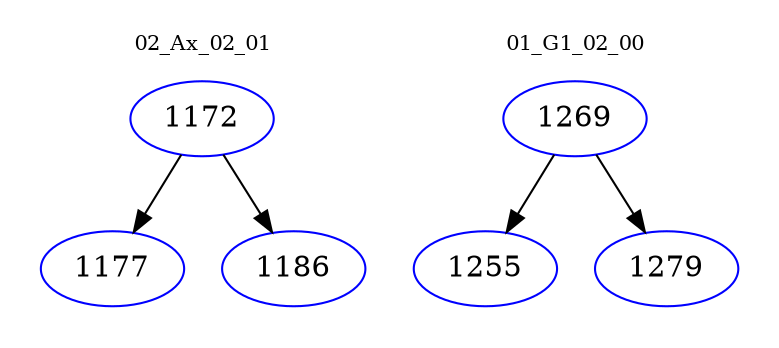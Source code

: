 digraph{
subgraph cluster_0 {
color = white
label = "02_Ax_02_01";
fontsize=10;
T0_1172 [label="1172", color="blue"]
T0_1172 -> T0_1177 [color="black"]
T0_1177 [label="1177", color="blue"]
T0_1172 -> T0_1186 [color="black"]
T0_1186 [label="1186", color="blue"]
}
subgraph cluster_1 {
color = white
label = "01_G1_02_00";
fontsize=10;
T1_1269 [label="1269", color="blue"]
T1_1269 -> T1_1255 [color="black"]
T1_1255 [label="1255", color="blue"]
T1_1269 -> T1_1279 [color="black"]
T1_1279 [label="1279", color="blue"]
}
}
